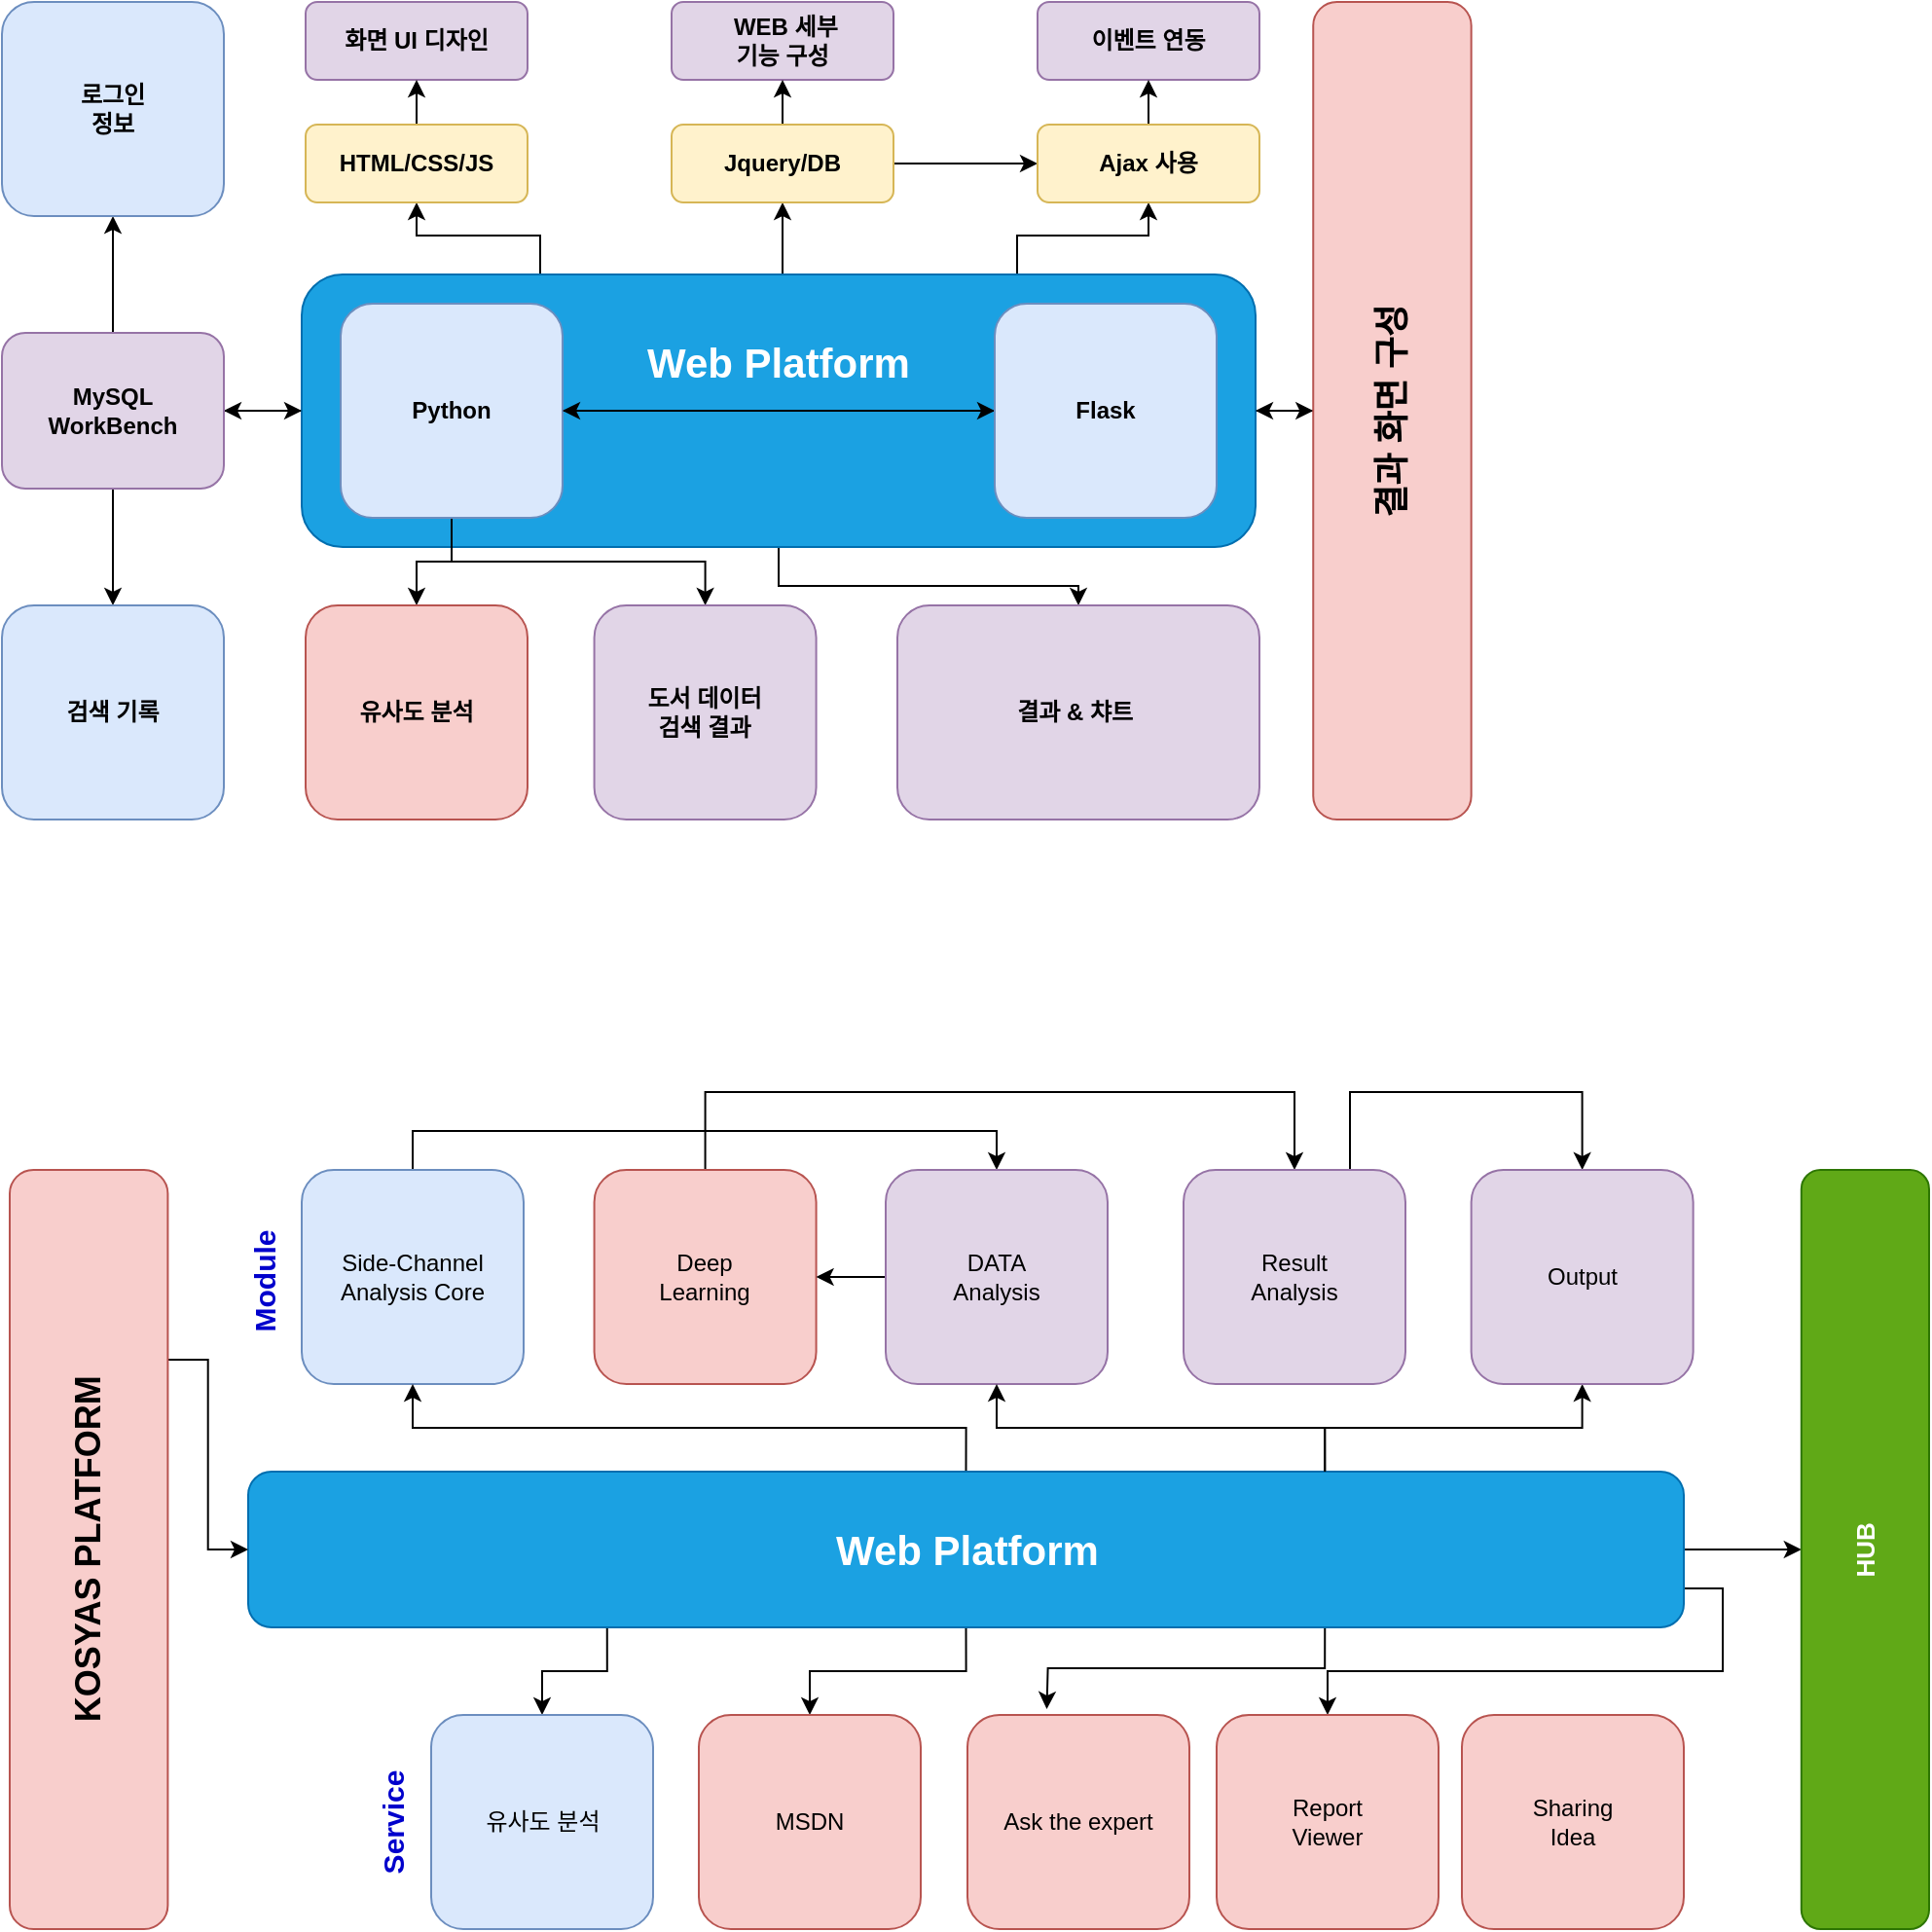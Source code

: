 <mxfile version="15.5.9" type="github">
  <diagram id="Hgf9vLsCcEp-ddHXqjoK" name="Page-1">
    <mxGraphModel dx="1422" dy="-375" grid="1" gridSize="10" guides="1" tooltips="1" connect="1" arrows="1" fold="1" page="1" pageScale="1" pageWidth="827" pageHeight="1169" math="0" shadow="0">
      <root>
        <mxCell id="0" />
        <mxCell id="1" parent="0" />
        <mxCell id="H_KB8hM7glTA4Rqze_tC-1" style="edgeStyle=orthogonalEdgeStyle;rounded=0;orthogonalLoop=1;jettySize=auto;html=1;exitX=0.5;exitY=0;exitDx=0;exitDy=0;entryX=0.5;entryY=0;entryDx=0;entryDy=0;fontSize=15;fontColor=#0000CC;" edge="1" parent="1" source="H_KB8hM7glTA4Rqze_tC-2" target="H_KB8hM7glTA4Rqze_tC-6">
          <mxGeometry relative="1" as="geometry" />
        </mxCell>
        <mxCell id="H_KB8hM7glTA4Rqze_tC-2" value="Side-Channel&lt;br&gt;Analysis Core" style="rounded=1;whiteSpace=wrap;html=1;fillColor=#dae8fc;strokeColor=#6c8ebf;" vertex="1" parent="1">
          <mxGeometry x="230" y="1840" width="114" height="110" as="geometry" />
        </mxCell>
        <mxCell id="H_KB8hM7glTA4Rqze_tC-3" style="edgeStyle=orthogonalEdgeStyle;rounded=0;orthogonalLoop=1;jettySize=auto;html=1;exitX=0.5;exitY=0;exitDx=0;exitDy=0;entryX=0.5;entryY=0;entryDx=0;entryDy=0;fontSize=15;fontColor=#0000CC;" edge="1" parent="1" source="H_KB8hM7glTA4Rqze_tC-4" target="H_KB8hM7glTA4Rqze_tC-24">
          <mxGeometry relative="1" as="geometry">
            <Array as="points">
              <mxPoint x="437" y="1800" />
              <mxPoint x="740" y="1800" />
            </Array>
          </mxGeometry>
        </mxCell>
        <mxCell id="H_KB8hM7glTA4Rqze_tC-4" value="Deep&lt;br&gt;Learning" style="rounded=1;whiteSpace=wrap;html=1;fillColor=#f8cecc;strokeColor=#b85450;strokeWidth=1;" vertex="1" parent="1">
          <mxGeometry x="380.29" y="1840" width="114" height="110" as="geometry" />
        </mxCell>
        <mxCell id="H_KB8hM7glTA4Rqze_tC-5" style="edgeStyle=orthogonalEdgeStyle;rounded=0;orthogonalLoop=1;jettySize=auto;html=1;exitX=0;exitY=0.5;exitDx=0;exitDy=0;entryX=1;entryY=0.5;entryDx=0;entryDy=0;fontSize=15;fontColor=#0000CC;" edge="1" parent="1" source="H_KB8hM7glTA4Rqze_tC-6" target="H_KB8hM7glTA4Rqze_tC-4">
          <mxGeometry relative="1" as="geometry" />
        </mxCell>
        <mxCell id="H_KB8hM7glTA4Rqze_tC-6" value="DATA&lt;br&gt;Analysis" style="rounded=1;whiteSpace=wrap;html=1;fillColor=#e1d5e7;strokeColor=#9673a6;strokeWidth=1;" vertex="1" parent="1">
          <mxGeometry x="530" y="1840" width="114" height="110" as="geometry" />
        </mxCell>
        <mxCell id="H_KB8hM7glTA4Rqze_tC-7" style="edgeStyle=orthogonalEdgeStyle;rounded=0;orthogonalLoop=1;jettySize=auto;html=1;exitX=0.5;exitY=0;exitDx=0;exitDy=0;entryX=0.5;entryY=1;entryDx=0;entryDy=0;fontSize=15;fontColor=#0000CC;" edge="1" parent="1" source="H_KB8hM7glTA4Rqze_tC-14" target="H_KB8hM7glTA4Rqze_tC-2">
          <mxGeometry relative="1" as="geometry" />
        </mxCell>
        <mxCell id="H_KB8hM7glTA4Rqze_tC-8" style="edgeStyle=orthogonalEdgeStyle;rounded=0;orthogonalLoop=1;jettySize=auto;html=1;exitX=0.25;exitY=1;exitDx=0;exitDy=0;entryX=0.5;entryY=0;entryDx=0;entryDy=0;fontSize=18;fontColor=#0000CC;" edge="1" parent="1" source="H_KB8hM7glTA4Rqze_tC-14" target="H_KB8hM7glTA4Rqze_tC-17">
          <mxGeometry relative="1" as="geometry" />
        </mxCell>
        <mxCell id="H_KB8hM7glTA4Rqze_tC-9" style="edgeStyle=orthogonalEdgeStyle;rounded=0;orthogonalLoop=1;jettySize=auto;html=1;exitX=0.75;exitY=1;exitDx=0;exitDy=0;fontSize=18;fontColor=#0000CC;" edge="1" parent="1" source="H_KB8hM7glTA4Rqze_tC-14">
          <mxGeometry relative="1" as="geometry">
            <mxPoint x="612.75" y="2117" as="targetPoint" />
          </mxGeometry>
        </mxCell>
        <mxCell id="H_KB8hM7glTA4Rqze_tC-10" style="edgeStyle=orthogonalEdgeStyle;rounded=0;orthogonalLoop=1;jettySize=auto;html=1;exitX=1;exitY=0.75;exitDx=0;exitDy=0;fontSize=18;fontColor=#0000CC;" edge="1" parent="1" source="H_KB8hM7glTA4Rqze_tC-14" target="H_KB8hM7glTA4Rqze_tC-19">
          <mxGeometry relative="1" as="geometry" />
        </mxCell>
        <mxCell id="H_KB8hM7glTA4Rqze_tC-11" value="" style="edgeStyle=orthogonalEdgeStyle;rounded=0;orthogonalLoop=1;jettySize=auto;html=1;fontSize=18;fontColor=#0000CC;" edge="1" parent="1" source="H_KB8hM7glTA4Rqze_tC-14" target="H_KB8hM7glTA4Rqze_tC-20">
          <mxGeometry relative="1" as="geometry" />
        </mxCell>
        <mxCell id="H_KB8hM7glTA4Rqze_tC-12" style="edgeStyle=orthogonalEdgeStyle;rounded=0;orthogonalLoop=1;jettySize=auto;html=1;exitX=0.75;exitY=0;exitDx=0;exitDy=0;entryX=0.5;entryY=1;entryDx=0;entryDy=0;fontSize=18;fontColor=#0000CC;" edge="1" parent="1" source="H_KB8hM7glTA4Rqze_tC-14" target="H_KB8hM7glTA4Rqze_tC-27">
          <mxGeometry relative="1" as="geometry" />
        </mxCell>
        <mxCell id="H_KB8hM7glTA4Rqze_tC-13" style="edgeStyle=orthogonalEdgeStyle;rounded=0;orthogonalLoop=1;jettySize=auto;html=1;exitX=0.5;exitY=1;exitDx=0;exitDy=0;entryX=0.5;entryY=0;entryDx=0;entryDy=0;" edge="1" parent="1" source="H_KB8hM7glTA4Rqze_tC-14" target="H_KB8hM7glTA4Rqze_tC-28">
          <mxGeometry relative="1" as="geometry" />
        </mxCell>
        <mxCell id="H_KB8hM7glTA4Rqze_tC-14" value="Web Platform" style="rounded=1;whiteSpace=wrap;html=1;strokeWidth=1;fontStyle=1;fontSize=21;fillColor=#1ba1e2;strokeColor=#006EAF;fontColor=#ffffff;" vertex="1" parent="1">
          <mxGeometry x="202.5" y="1995" width="737.5" height="80" as="geometry" />
        </mxCell>
        <mxCell id="H_KB8hM7glTA4Rqze_tC-15" style="edgeStyle=orthogonalEdgeStyle;rounded=0;orthogonalLoop=1;jettySize=auto;html=1;exitX=1;exitY=0.25;exitDx=0;exitDy=0;entryX=0;entryY=0.5;entryDx=0;entryDy=0;fontSize=15;fontColor=#0000CC;" edge="1" parent="1" source="H_KB8hM7glTA4Rqze_tC-16" target="H_KB8hM7glTA4Rqze_tC-14">
          <mxGeometry relative="1" as="geometry" />
        </mxCell>
        <mxCell id="H_KB8hM7glTA4Rqze_tC-16" value="KOSYAS PLATFORM" style="rounded=1;whiteSpace=wrap;html=1;fillColor=#f8cecc;strokeColor=#b85450;strokeWidth=1;horizontal=0;fontStyle=1;fontSize=18;" vertex="1" parent="1">
          <mxGeometry x="80" y="1840" width="81.2" height="390" as="geometry" />
        </mxCell>
        <mxCell id="H_KB8hM7glTA4Rqze_tC-17" value="유사도 분석" style="rounded=1;whiteSpace=wrap;html=1;fillColor=#dae8fc;strokeColor=#6c8ebf;" vertex="1" parent="1">
          <mxGeometry x="296.5" y="2120" width="114" height="110" as="geometry" />
        </mxCell>
        <mxCell id="H_KB8hM7glTA4Rqze_tC-18" value="Ask the expert" style="rounded=1;whiteSpace=wrap;html=1;fillColor=#f8cecc;strokeColor=#b85450;strokeWidth=1;" vertex="1" parent="1">
          <mxGeometry x="572" y="2120" width="114" height="110" as="geometry" />
        </mxCell>
        <mxCell id="H_KB8hM7glTA4Rqze_tC-19" value="Report&lt;br&gt;Viewer" style="rounded=1;whiteSpace=wrap;html=1;fillColor=#f8cecc;strokeColor=#b85450;strokeWidth=1;" vertex="1" parent="1">
          <mxGeometry x="700" y="2120" width="114" height="110" as="geometry" />
        </mxCell>
        <mxCell id="H_KB8hM7glTA4Rqze_tC-20" value="HUB" style="rounded=1;whiteSpace=wrap;html=1;fillColor=#60a917;strokeColor=#2D7600;strokeWidth=1;horizontal=0;fontStyle=1;fontSize=13;fontColor=#ffffff;" vertex="1" parent="1">
          <mxGeometry x="1000.4" y="1840" width="65.6" height="390" as="geometry" />
        </mxCell>
        <mxCell id="H_KB8hM7glTA4Rqze_tC-21" value="Module" style="text;html=1;strokeColor=none;fillColor=none;align=center;verticalAlign=middle;whiteSpace=wrap;rounded=0;fontSize=15;fontStyle=1;horizontal=0;fontColor=#0000CC;" vertex="1" parent="1">
          <mxGeometry x="190" y="1890" width="40" height="15" as="geometry" />
        </mxCell>
        <mxCell id="H_KB8hM7glTA4Rqze_tC-22" value="Service" style="text;html=1;strokeColor=none;fillColor=none;align=center;verticalAlign=middle;whiteSpace=wrap;rounded=0;fontSize=15;fontStyle=1;horizontal=0;fontColor=#0000CC;" vertex="1" parent="1">
          <mxGeometry x="256.5" y="2167.5" width="40" height="15" as="geometry" />
        </mxCell>
        <mxCell id="H_KB8hM7glTA4Rqze_tC-23" style="edgeStyle=orthogonalEdgeStyle;rounded=0;orthogonalLoop=1;jettySize=auto;html=1;exitX=0.75;exitY=0;exitDx=0;exitDy=0;entryX=0.5;entryY=0;entryDx=0;entryDy=0;" edge="1" parent="1" source="H_KB8hM7glTA4Rqze_tC-24" target="H_KB8hM7glTA4Rqze_tC-27">
          <mxGeometry relative="1" as="geometry">
            <Array as="points">
              <mxPoint x="769" y="1800" />
              <mxPoint x="888" y="1800" />
            </Array>
          </mxGeometry>
        </mxCell>
        <mxCell id="H_KB8hM7glTA4Rqze_tC-24" value="Result&lt;br&gt;Analysis" style="rounded=1;whiteSpace=wrap;html=1;fillColor=#e1d5e7;strokeColor=#9673a6;strokeWidth=1;" vertex="1" parent="1">
          <mxGeometry x="683" y="1840" width="114" height="110" as="geometry" />
        </mxCell>
        <mxCell id="H_KB8hM7glTA4Rqze_tC-25" style="edgeStyle=orthogonalEdgeStyle;rounded=0;orthogonalLoop=1;jettySize=auto;html=1;exitX=0.75;exitY=0;exitDx=0;exitDy=0;entryX=0.5;entryY=1;entryDx=0;entryDy=0;fontSize=15;fontColor=#0000CC;" edge="1" parent="1" source="H_KB8hM7glTA4Rqze_tC-14" target="H_KB8hM7glTA4Rqze_tC-6">
          <mxGeometry relative="1" as="geometry">
            <mxPoint x="511.25" y="2010" as="sourcePoint" />
            <mxPoint x="297" y="1960" as="targetPoint" />
          </mxGeometry>
        </mxCell>
        <mxCell id="H_KB8hM7glTA4Rqze_tC-26" value="Sharing&lt;br&gt;Idea" style="rounded=1;whiteSpace=wrap;html=1;fillColor=#f8cecc;strokeColor=#b85450;strokeWidth=1;" vertex="1" parent="1">
          <mxGeometry x="826" y="2120" width="114" height="110" as="geometry" />
        </mxCell>
        <mxCell id="H_KB8hM7glTA4Rqze_tC-27" value="Output" style="rounded=1;whiteSpace=wrap;html=1;fillColor=#e1d5e7;strokeColor=#9673a6;strokeWidth=1;" vertex="1" parent="1">
          <mxGeometry x="830.82" y="1840" width="114" height="110" as="geometry" />
        </mxCell>
        <mxCell id="H_KB8hM7glTA4Rqze_tC-28" value="MSDN" style="rounded=1;whiteSpace=wrap;html=1;fillColor=#f8cecc;strokeColor=#b85450;strokeWidth=1;" vertex="1" parent="1">
          <mxGeometry x="434" y="2120" width="114" height="110" as="geometry" />
        </mxCell>
        <mxCell id="H_KB8hM7glTA4Rqze_tC-43" style="edgeStyle=orthogonalEdgeStyle;rounded=0;orthogonalLoop=1;jettySize=auto;html=1;exitX=0.5;exitY=1;exitDx=0;exitDy=0;entryX=0.5;entryY=0;entryDx=0;entryDy=0;" edge="1" parent="1" source="H_KB8hM7glTA4Rqze_tC-31" target="H_KB8hM7glTA4Rqze_tC-42">
          <mxGeometry relative="1" as="geometry" />
        </mxCell>
        <mxCell id="H_KB8hM7glTA4Rqze_tC-51" style="edgeStyle=orthogonalEdgeStyle;rounded=0;orthogonalLoop=1;jettySize=auto;html=1;exitX=0.25;exitY=0;exitDx=0;exitDy=0;entryX=0.5;entryY=1;entryDx=0;entryDy=0;" edge="1" parent="1" source="H_KB8hM7glTA4Rqze_tC-31" target="H_KB8hM7glTA4Rqze_tC-47">
          <mxGeometry relative="1" as="geometry" />
        </mxCell>
        <mxCell id="H_KB8hM7glTA4Rqze_tC-52" style="edgeStyle=orthogonalEdgeStyle;rounded=0;orthogonalLoop=1;jettySize=auto;html=1;exitX=0.5;exitY=0;exitDx=0;exitDy=0;entryX=0.5;entryY=1;entryDx=0;entryDy=0;" edge="1" parent="1" source="H_KB8hM7glTA4Rqze_tC-31" target="H_KB8hM7glTA4Rqze_tC-48">
          <mxGeometry relative="1" as="geometry" />
        </mxCell>
        <mxCell id="H_KB8hM7glTA4Rqze_tC-53" style="edgeStyle=orthogonalEdgeStyle;rounded=0;orthogonalLoop=1;jettySize=auto;html=1;exitX=0.75;exitY=0;exitDx=0;exitDy=0;entryX=0.5;entryY=1;entryDx=0;entryDy=0;" edge="1" parent="1" source="H_KB8hM7glTA4Rqze_tC-31" target="H_KB8hM7glTA4Rqze_tC-49">
          <mxGeometry relative="1" as="geometry" />
        </mxCell>
        <mxCell id="H_KB8hM7glTA4Rqze_tC-58" style="edgeStyle=orthogonalEdgeStyle;rounded=0;orthogonalLoop=1;jettySize=auto;html=1;exitX=1;exitY=0.5;exitDx=0;exitDy=0;entryX=0;entryY=0.5;entryDx=0;entryDy=0;" edge="1" parent="1" source="H_KB8hM7glTA4Rqze_tC-31" target="H_KB8hM7glTA4Rqze_tC-36">
          <mxGeometry relative="1" as="geometry" />
        </mxCell>
        <mxCell id="H_KB8hM7glTA4Rqze_tC-62" style="edgeStyle=orthogonalEdgeStyle;rounded=0;orthogonalLoop=1;jettySize=auto;html=1;exitX=0;exitY=0.5;exitDx=0;exitDy=0;entryX=1;entryY=0.5;entryDx=0;entryDy=0;" edge="1" parent="1" source="H_KB8hM7glTA4Rqze_tC-31" target="H_KB8hM7glTA4Rqze_tC-60">
          <mxGeometry relative="1" as="geometry" />
        </mxCell>
        <mxCell id="H_KB8hM7glTA4Rqze_tC-31" value="Web Platform&lt;br&gt;&amp;nbsp;&amp;nbsp;&lt;br&gt;&amp;nbsp;&amp;nbsp;" style="rounded=1;whiteSpace=wrap;html=1;strokeWidth=1;fontStyle=1;fontSize=21;fillColor=#1ba1e2;strokeColor=#006EAF;fontColor=#ffffff;" vertex="1" parent="1">
          <mxGeometry x="230" y="1380" width="490" height="140" as="geometry" />
        </mxCell>
        <mxCell id="H_KB8hM7glTA4Rqze_tC-38" style="edgeStyle=orthogonalEdgeStyle;rounded=0;orthogonalLoop=1;jettySize=auto;html=1;exitX=0.5;exitY=1;exitDx=0;exitDy=0;entryX=0.5;entryY=0;entryDx=0;entryDy=0;" edge="1" parent="1" source="H_KB8hM7glTA4Rqze_tC-29" target="H_KB8hM7glTA4Rqze_tC-33">
          <mxGeometry relative="1" as="geometry" />
        </mxCell>
        <mxCell id="H_KB8hM7glTA4Rqze_tC-39" style="edgeStyle=orthogonalEdgeStyle;rounded=0;orthogonalLoop=1;jettySize=auto;html=1;exitX=0.5;exitY=1;exitDx=0;exitDy=0;" edge="1" parent="1" source="H_KB8hM7glTA4Rqze_tC-29" target="H_KB8hM7glTA4Rqze_tC-35">
          <mxGeometry relative="1" as="geometry" />
        </mxCell>
        <mxCell id="H_KB8hM7glTA4Rqze_tC-40" style="edgeStyle=orthogonalEdgeStyle;rounded=0;orthogonalLoop=1;jettySize=auto;html=1;exitX=1;exitY=0.5;exitDx=0;exitDy=0;entryX=0;entryY=0.5;entryDx=0;entryDy=0;" edge="1" parent="1" source="H_KB8hM7glTA4Rqze_tC-29" target="H_KB8hM7glTA4Rqze_tC-30">
          <mxGeometry relative="1" as="geometry" />
        </mxCell>
        <mxCell id="H_KB8hM7glTA4Rqze_tC-29" value="Python" style="rounded=1;whiteSpace=wrap;html=1;fillColor=#dae8fc;strokeColor=#6c8ebf;fontStyle=1" vertex="1" parent="1">
          <mxGeometry x="250" y="1395" width="114" height="110" as="geometry" />
        </mxCell>
        <mxCell id="H_KB8hM7glTA4Rqze_tC-41" style="edgeStyle=orthogonalEdgeStyle;rounded=0;orthogonalLoop=1;jettySize=auto;html=1;exitX=0;exitY=0.5;exitDx=0;exitDy=0;entryX=1;entryY=0.5;entryDx=0;entryDy=0;" edge="1" parent="1" source="H_KB8hM7glTA4Rqze_tC-30" target="H_KB8hM7glTA4Rqze_tC-29">
          <mxGeometry relative="1" as="geometry" />
        </mxCell>
        <mxCell id="H_KB8hM7glTA4Rqze_tC-30" value="Flask" style="rounded=1;whiteSpace=wrap;html=1;fillColor=#dae8fc;strokeColor=#6c8ebf;fontStyle=1" vertex="1" parent="1">
          <mxGeometry x="586" y="1395" width="114" height="110" as="geometry" />
        </mxCell>
        <mxCell id="H_KB8hM7glTA4Rqze_tC-33" value="유사도 분석" style="rounded=1;whiteSpace=wrap;html=1;fillColor=#f8cecc;strokeColor=#b85450;strokeWidth=1;fontStyle=1" vertex="1" parent="1">
          <mxGeometry x="232.0" y="1550" width="114" height="110" as="geometry" />
        </mxCell>
        <mxCell id="H_KB8hM7glTA4Rqze_tC-35" value="도서 데이터 &lt;br&gt;검색 결과" style="rounded=1;whiteSpace=wrap;html=1;fillColor=#e1d5e7;strokeColor=#9673a6;strokeWidth=1;fontStyle=1" vertex="1" parent="1">
          <mxGeometry x="380.29" y="1550" width="114" height="110" as="geometry" />
        </mxCell>
        <mxCell id="H_KB8hM7glTA4Rqze_tC-59" style="edgeStyle=orthogonalEdgeStyle;rounded=0;orthogonalLoop=1;jettySize=auto;html=1;exitX=0;exitY=0.5;exitDx=0;exitDy=0;entryX=1;entryY=0.5;entryDx=0;entryDy=0;" edge="1" parent="1" source="H_KB8hM7glTA4Rqze_tC-36" target="H_KB8hM7glTA4Rqze_tC-31">
          <mxGeometry relative="1" as="geometry" />
        </mxCell>
        <mxCell id="H_KB8hM7glTA4Rqze_tC-36" value="결과 화면 구성" style="rounded=1;whiteSpace=wrap;html=1;fillColor=#f8cecc;strokeColor=#b85450;strokeWidth=1;horizontal=0;fontStyle=1;fontSize=18;" vertex="1" parent="1">
          <mxGeometry x="749.62" y="1240" width="81.2" height="420" as="geometry" />
        </mxCell>
        <mxCell id="H_KB8hM7glTA4Rqze_tC-42" value="&lt;b&gt;결과 &amp;amp; 챠트&lt;/b&gt;&amp;nbsp;" style="rounded=1;whiteSpace=wrap;html=1;fillColor=#e1d5e7;strokeColor=#9673a6;strokeWidth=1;" vertex="1" parent="1">
          <mxGeometry x="536" y="1550" width="186" height="110" as="geometry" />
        </mxCell>
        <mxCell id="H_KB8hM7glTA4Rqze_tC-44" value="화면 UI 디자인" style="rounded=1;whiteSpace=wrap;html=1;fillColor=#e1d5e7;strokeColor=#9673a6;strokeWidth=1;fontStyle=1" vertex="1" parent="1">
          <mxGeometry x="232" y="1240" width="114" height="40" as="geometry" />
        </mxCell>
        <mxCell id="H_KB8hM7glTA4Rqze_tC-45" value="&amp;nbsp;WEB 세부 &lt;br&gt;기능 구성" style="rounded=1;whiteSpace=wrap;html=1;fillColor=#e1d5e7;strokeColor=#9673a6;strokeWidth=1;fontStyle=1" vertex="1" parent="1">
          <mxGeometry x="420" y="1240" width="114" height="40" as="geometry" />
        </mxCell>
        <mxCell id="H_KB8hM7glTA4Rqze_tC-46" value="이벤트 연동" style="rounded=1;whiteSpace=wrap;html=1;fillColor=#e1d5e7;strokeColor=#9673a6;strokeWidth=1;fontStyle=1" vertex="1" parent="1">
          <mxGeometry x="608" y="1240" width="114" height="40" as="geometry" />
        </mxCell>
        <mxCell id="H_KB8hM7glTA4Rqze_tC-54" style="edgeStyle=orthogonalEdgeStyle;rounded=0;orthogonalLoop=1;jettySize=auto;html=1;exitX=0.5;exitY=0;exitDx=0;exitDy=0;entryX=0.5;entryY=1;entryDx=0;entryDy=0;" edge="1" parent="1" source="H_KB8hM7glTA4Rqze_tC-47" target="H_KB8hM7glTA4Rqze_tC-44">
          <mxGeometry relative="1" as="geometry" />
        </mxCell>
        <mxCell id="H_KB8hM7glTA4Rqze_tC-47" value="HTML/CSS/JS" style="rounded=1;whiteSpace=wrap;html=1;fillColor=#fff2cc;strokeColor=#d6b656;strokeWidth=1;fontStyle=1" vertex="1" parent="1">
          <mxGeometry x="232" y="1303" width="114" height="40" as="geometry" />
        </mxCell>
        <mxCell id="H_KB8hM7glTA4Rqze_tC-55" style="edgeStyle=orthogonalEdgeStyle;rounded=0;orthogonalLoop=1;jettySize=auto;html=1;exitX=0.5;exitY=0;exitDx=0;exitDy=0;entryX=0.5;entryY=1;entryDx=0;entryDy=0;" edge="1" parent="1" source="H_KB8hM7glTA4Rqze_tC-48" target="H_KB8hM7glTA4Rqze_tC-45">
          <mxGeometry relative="1" as="geometry" />
        </mxCell>
        <mxCell id="H_KB8hM7glTA4Rqze_tC-57" style="edgeStyle=orthogonalEdgeStyle;rounded=0;orthogonalLoop=1;jettySize=auto;html=1;exitX=1;exitY=0.5;exitDx=0;exitDy=0;entryX=0;entryY=0.5;entryDx=0;entryDy=0;" edge="1" parent="1" source="H_KB8hM7glTA4Rqze_tC-48" target="H_KB8hM7glTA4Rqze_tC-49">
          <mxGeometry relative="1" as="geometry" />
        </mxCell>
        <mxCell id="H_KB8hM7glTA4Rqze_tC-48" value="Jquery/DB" style="rounded=1;whiteSpace=wrap;html=1;fillColor=#fff2cc;strokeColor=#d6b656;strokeWidth=1;fontStyle=1" vertex="1" parent="1">
          <mxGeometry x="420" y="1303" width="114" height="40" as="geometry" />
        </mxCell>
        <mxCell id="H_KB8hM7glTA4Rqze_tC-56" style="edgeStyle=orthogonalEdgeStyle;rounded=0;orthogonalLoop=1;jettySize=auto;html=1;exitX=0.5;exitY=0;exitDx=0;exitDy=0;entryX=0.5;entryY=1;entryDx=0;entryDy=0;" edge="1" parent="1" source="H_KB8hM7glTA4Rqze_tC-49" target="H_KB8hM7glTA4Rqze_tC-46">
          <mxGeometry relative="1" as="geometry" />
        </mxCell>
        <mxCell id="H_KB8hM7glTA4Rqze_tC-49" value="Ajax 사용" style="rounded=1;whiteSpace=wrap;html=1;fillColor=#fff2cc;strokeColor=#d6b656;strokeWidth=1;fontStyle=1" vertex="1" parent="1">
          <mxGeometry x="608" y="1303" width="114" height="40" as="geometry" />
        </mxCell>
        <mxCell id="H_KB8hM7glTA4Rqze_tC-61" style="edgeStyle=orthogonalEdgeStyle;rounded=0;orthogonalLoop=1;jettySize=auto;html=1;exitX=1;exitY=0.5;exitDx=0;exitDy=0;entryX=0;entryY=0.5;entryDx=0;entryDy=0;" edge="1" parent="1" source="H_KB8hM7glTA4Rqze_tC-60" target="H_KB8hM7glTA4Rqze_tC-31">
          <mxGeometry relative="1" as="geometry" />
        </mxCell>
        <mxCell id="H_KB8hM7glTA4Rqze_tC-65" style="edgeStyle=orthogonalEdgeStyle;rounded=0;orthogonalLoop=1;jettySize=auto;html=1;exitX=0.5;exitY=1;exitDx=0;exitDy=0;entryX=0.5;entryY=0;entryDx=0;entryDy=0;" edge="1" parent="1" source="H_KB8hM7glTA4Rqze_tC-60" target="H_KB8hM7glTA4Rqze_tC-64">
          <mxGeometry relative="1" as="geometry" />
        </mxCell>
        <mxCell id="H_KB8hM7glTA4Rqze_tC-66" style="edgeStyle=orthogonalEdgeStyle;rounded=0;orthogonalLoop=1;jettySize=auto;html=1;exitX=0.5;exitY=0;exitDx=0;exitDy=0;entryX=0.5;entryY=1;entryDx=0;entryDy=0;" edge="1" parent="1" source="H_KB8hM7glTA4Rqze_tC-60" target="H_KB8hM7glTA4Rqze_tC-63">
          <mxGeometry relative="1" as="geometry" />
        </mxCell>
        <mxCell id="H_KB8hM7glTA4Rqze_tC-60" value="MySQL&lt;br&gt;WorkBench" style="rounded=1;whiteSpace=wrap;html=1;fillColor=#e1d5e7;strokeColor=#9673a6;strokeWidth=1;fontStyle=1" vertex="1" parent="1">
          <mxGeometry x="76" y="1410" width="114" height="80" as="geometry" />
        </mxCell>
        <mxCell id="H_KB8hM7glTA4Rqze_tC-63" value="로그인&lt;br&gt;정보" style="rounded=1;whiteSpace=wrap;html=1;fillColor=#dae8fc;strokeColor=#6c8ebf;fontStyle=1" vertex="1" parent="1">
          <mxGeometry x="76" y="1240" width="114" height="110" as="geometry" />
        </mxCell>
        <mxCell id="H_KB8hM7glTA4Rqze_tC-64" value="검색 기록" style="rounded=1;whiteSpace=wrap;html=1;fillColor=#dae8fc;strokeColor=#6c8ebf;fontStyle=1" vertex="1" parent="1">
          <mxGeometry x="76" y="1550" width="114" height="110" as="geometry" />
        </mxCell>
      </root>
    </mxGraphModel>
  </diagram>
</mxfile>

